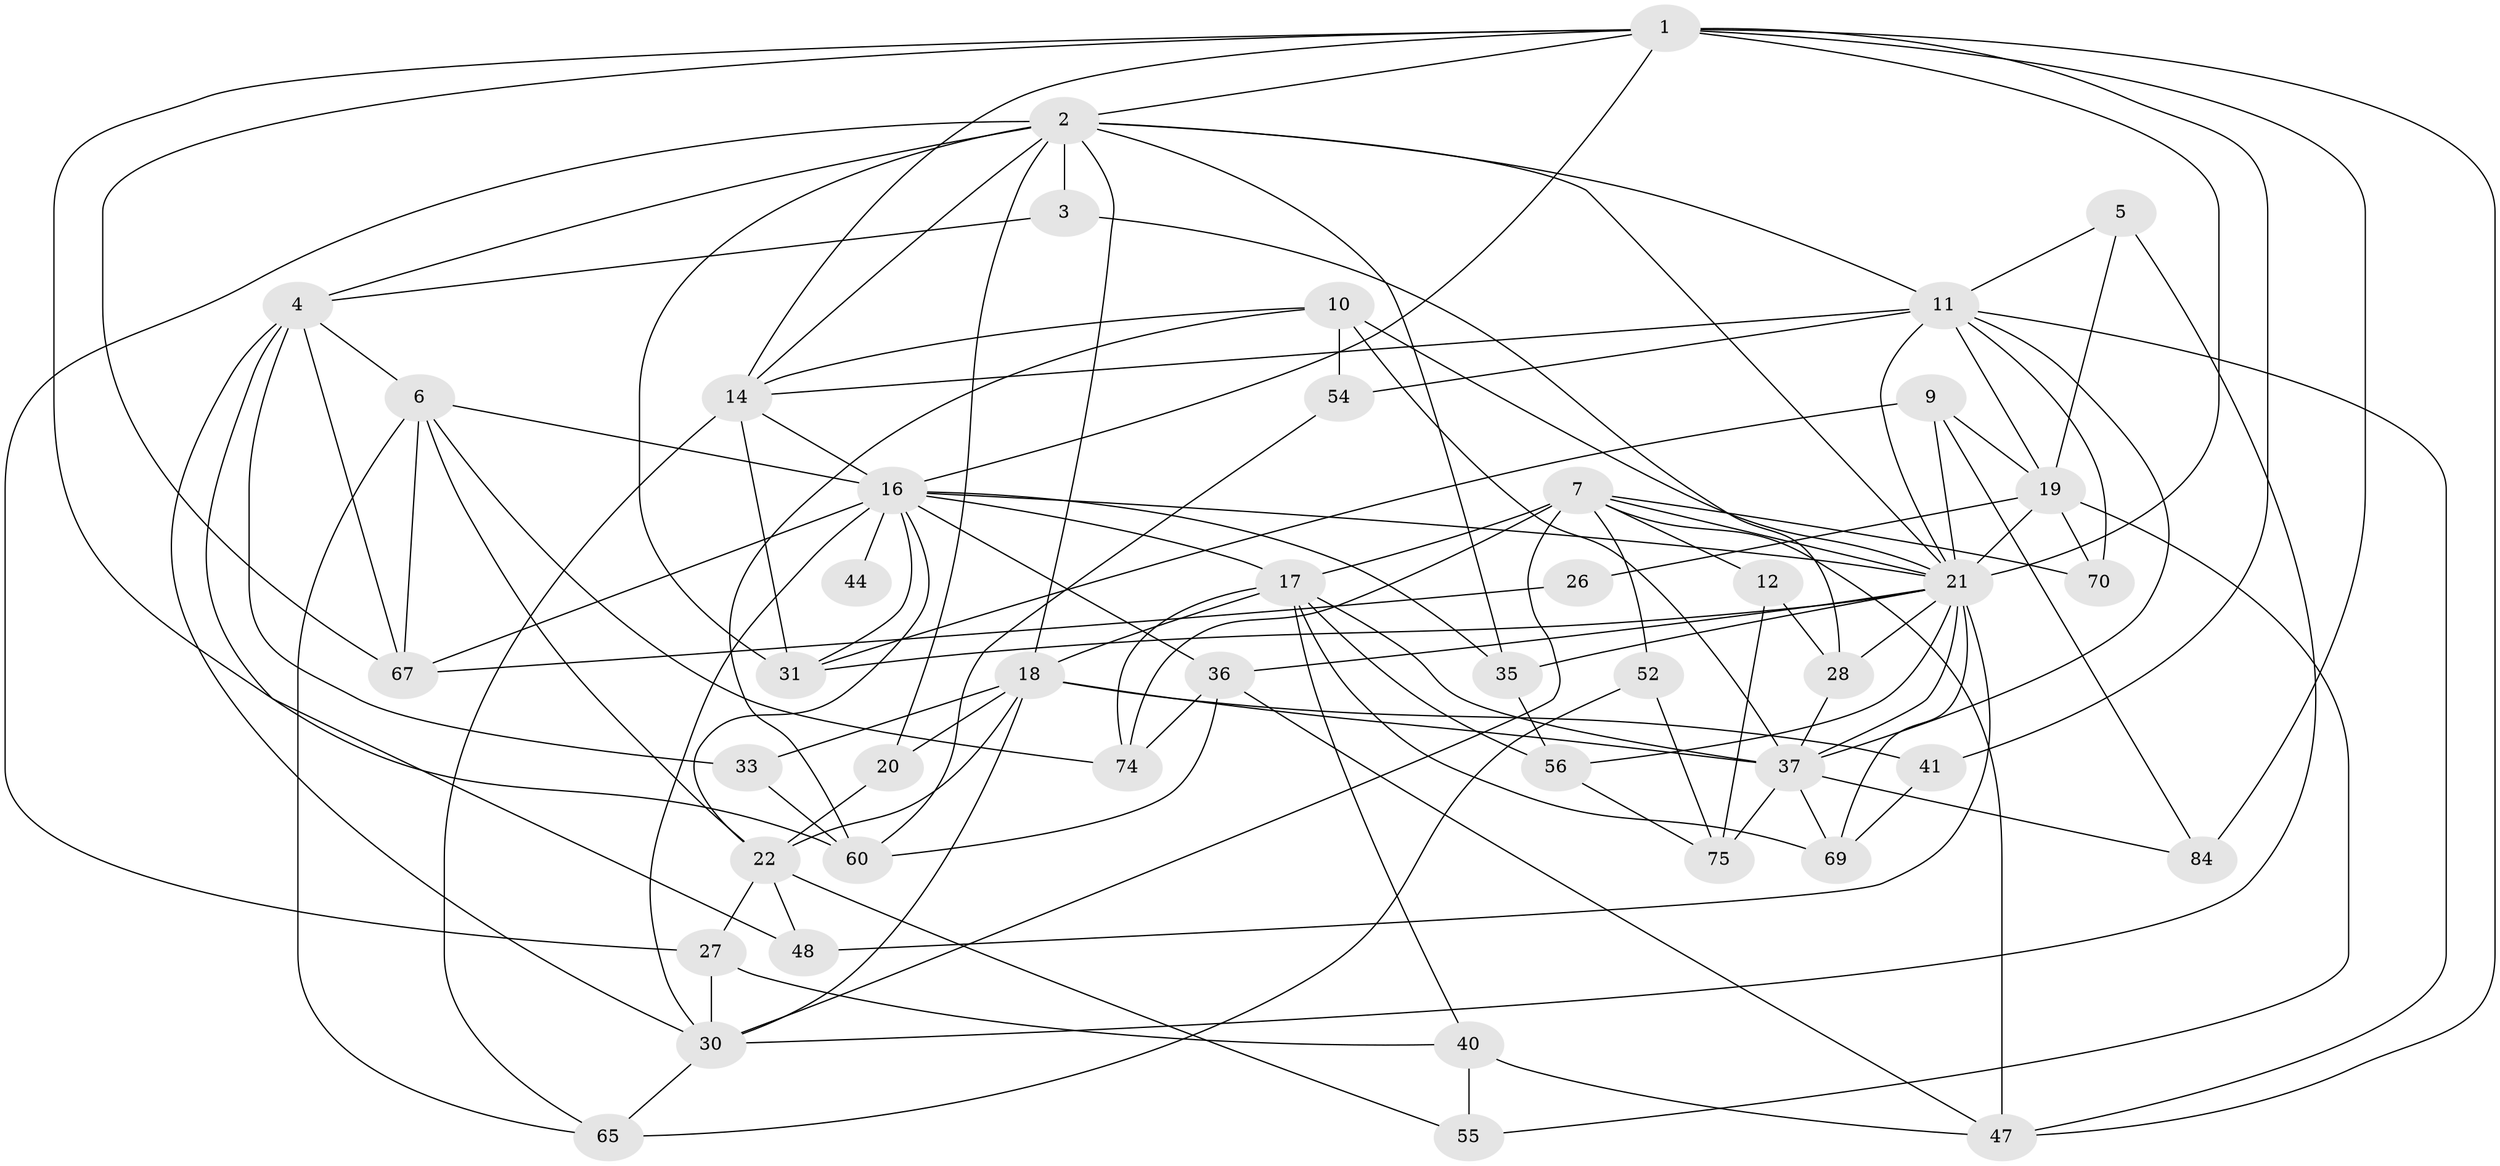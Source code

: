 // original degree distribution, {4: 0.35555555555555557, 7: 0.011111111111111112, 3: 0.25555555555555554, 2: 0.06666666666666667, 6: 0.044444444444444446, 5: 0.26666666666666666}
// Generated by graph-tools (version 1.1) at 2025/14/03/09/25 04:14:49]
// undirected, 45 vertices, 120 edges
graph export_dot {
graph [start="1"]
  node [color=gray90,style=filled];
  1 [super="+64+51"];
  2 [super="+61+87+72"];
  3;
  4 [super="+59"];
  5;
  6 [super="+8"];
  7 [super="+81+15+58"];
  9 [super="+80"];
  10 [super="+13"];
  11 [super="+25+53"];
  12;
  14 [super="+76+85"];
  16 [super="+23"];
  17 [super="+46+79"];
  18 [super="+43+82"];
  19 [super="+57"];
  20;
  21 [super="+24+32"];
  22 [super="+45"];
  26;
  27;
  28;
  30 [super="+63"];
  31 [super="+49"];
  33;
  35;
  36 [super="+50"];
  37 [super="+66+42"];
  40;
  41;
  44;
  47;
  48;
  52;
  54;
  55;
  56;
  60;
  65;
  67 [super="+77"];
  69;
  70;
  74;
  75;
  84;
  1 -- 47;
  1 -- 16;
  1 -- 2;
  1 -- 14;
  1 -- 41;
  1 -- 67;
  1 -- 84;
  1 -- 21;
  1 -- 60;
  2 -- 20;
  2 -- 18;
  2 -- 35;
  2 -- 3;
  2 -- 27;
  2 -- 21;
  2 -- 31;
  2 -- 14;
  2 -- 11;
  2 -- 4;
  3 -- 28;
  3 -- 4;
  4 -- 48;
  4 -- 33;
  4 -- 30;
  4 -- 67;
  4 -- 6;
  5 -- 30;
  5 -- 11;
  5 -- 19;
  6 -- 22;
  6 -- 16;
  6 -- 65;
  6 -- 67;
  6 -- 74;
  7 -- 70;
  7 -- 17;
  7 -- 30;
  7 -- 74;
  7 -- 52 [weight=2];
  7 -- 21 [weight=2];
  7 -- 12;
  7 -- 47;
  9 -- 21 [weight=3];
  9 -- 19;
  9 -- 84;
  9 -- 31 [weight=2];
  10 -- 60;
  10 -- 21;
  10 -- 54;
  10 -- 14;
  10 -- 37;
  11 -- 47;
  11 -- 14 [weight=2];
  11 -- 37;
  11 -- 54;
  11 -- 21;
  11 -- 70;
  11 -- 19;
  12 -- 75;
  12 -- 28;
  14 -- 65;
  14 -- 31;
  14 -- 16;
  16 -- 36;
  16 -- 31;
  16 -- 35;
  16 -- 67 [weight=2];
  16 -- 44 [weight=2];
  16 -- 17;
  16 -- 21;
  16 -- 22;
  16 -- 30;
  17 -- 40;
  17 -- 56;
  17 -- 18;
  17 -- 69;
  17 -- 74;
  17 -- 37;
  18 -- 20;
  18 -- 33;
  18 -- 22;
  18 -- 41;
  18 -- 37;
  18 -- 30;
  19 -- 70;
  19 -- 26;
  19 -- 55;
  19 -- 21;
  20 -- 22;
  21 -- 31;
  21 -- 35;
  21 -- 36 [weight=2];
  21 -- 69;
  21 -- 48;
  21 -- 56;
  21 -- 37;
  21 -- 28;
  22 -- 55;
  22 -- 48;
  22 -- 27;
  26 -- 67;
  27 -- 40;
  27 -- 30;
  28 -- 37;
  30 -- 65;
  33 -- 60;
  35 -- 56;
  36 -- 74;
  36 -- 60;
  36 -- 47;
  37 -- 75 [weight=2];
  37 -- 84 [weight=2];
  37 -- 69;
  40 -- 47;
  40 -- 55;
  41 -- 69;
  52 -- 65;
  52 -- 75;
  54 -- 60;
  56 -- 75;
}
